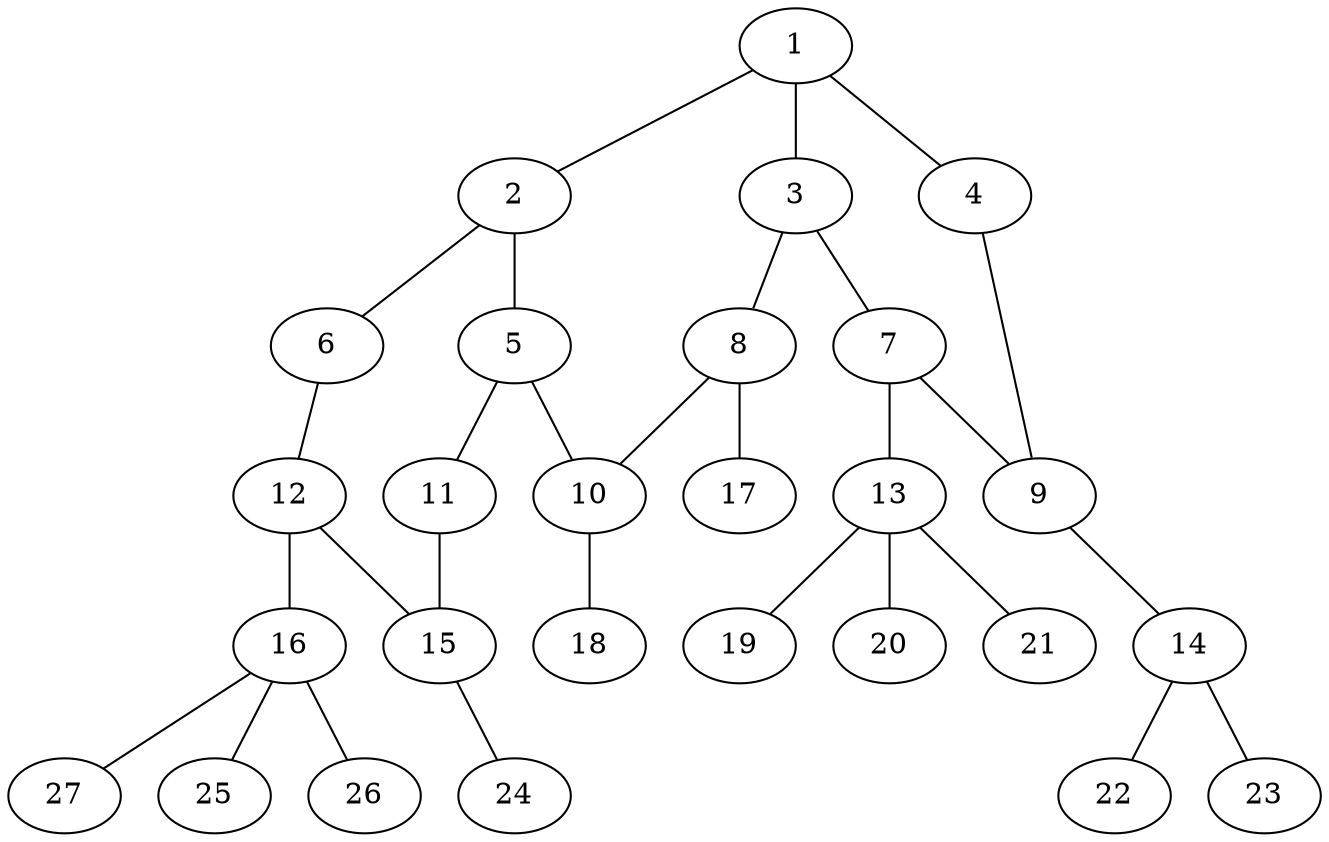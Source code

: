 graph molecule_3435 {
	1	 [chem=C];
	2	 [chem=C];
	1 -- 2	 [valence=1];
	3	 [chem=C];
	1 -- 3	 [valence=2];
	4	 [chem=N];
	1 -- 4	 [valence=1];
	5	 [chem=C];
	2 -- 5	 [valence=1];
	6	 [chem=N];
	2 -- 6	 [valence=2];
	7	 [chem=N];
	3 -- 7	 [valence=1];
	8	 [chem=C];
	3 -- 8	 [valence=1];
	9	 [chem=C];
	4 -- 9	 [valence=2];
	10	 [chem=C];
	5 -- 10	 [valence=1];
	11	 [chem=N];
	5 -- 11	 [valence=2];
	12	 [chem=C];
	6 -- 12	 [valence=1];
	7 -- 9	 [valence=1];
	13	 [chem=C];
	7 -- 13	 [valence=1];
	8 -- 10	 [valence=2];
	17	 [chem=H];
	8 -- 17	 [valence=1];
	14	 [chem=N];
	9 -- 14	 [valence=1];
	18	 [chem=H];
	10 -- 18	 [valence=1];
	15	 [chem=C];
	11 -- 15	 [valence=1];
	12 -- 15	 [valence=2];
	16	 [chem=C];
	12 -- 16	 [valence=1];
	19	 [chem=H];
	13 -- 19	 [valence=1];
	20	 [chem=H];
	13 -- 20	 [valence=1];
	21	 [chem=H];
	13 -- 21	 [valence=1];
	22	 [chem=H];
	14 -- 22	 [valence=1];
	23	 [chem=H];
	14 -- 23	 [valence=1];
	24	 [chem=H];
	15 -- 24	 [valence=1];
	25	 [chem=H];
	16 -- 25	 [valence=1];
	26	 [chem=H];
	16 -- 26	 [valence=1];
	27	 [chem=H];
	16 -- 27	 [valence=1];
}
